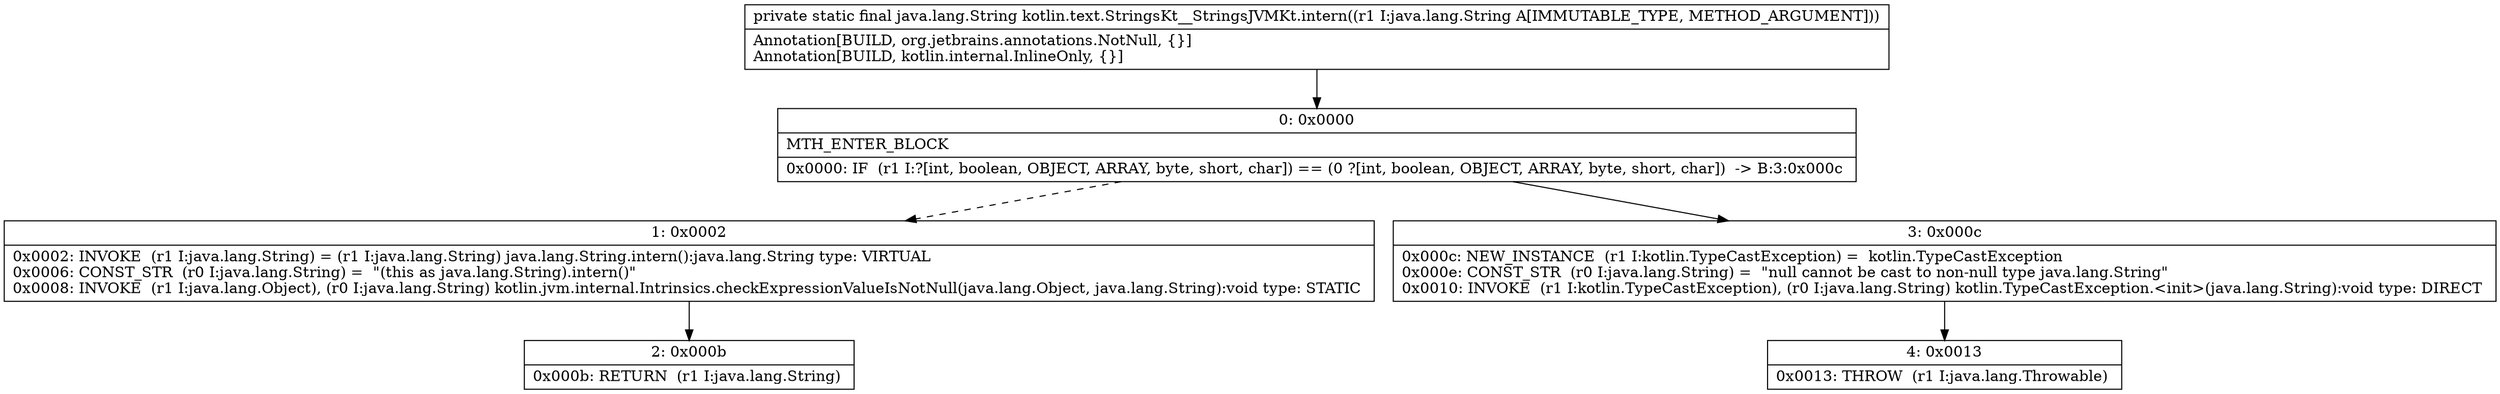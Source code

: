 digraph "CFG forkotlin.text.StringsKt__StringsJVMKt.intern(Ljava\/lang\/String;)Ljava\/lang\/String;" {
Node_0 [shape=record,label="{0\:\ 0x0000|MTH_ENTER_BLOCK\l|0x0000: IF  (r1 I:?[int, boolean, OBJECT, ARRAY, byte, short, char]) == (0 ?[int, boolean, OBJECT, ARRAY, byte, short, char])  \-\> B:3:0x000c \l}"];
Node_1 [shape=record,label="{1\:\ 0x0002|0x0002: INVOKE  (r1 I:java.lang.String) = (r1 I:java.lang.String) java.lang.String.intern():java.lang.String type: VIRTUAL \l0x0006: CONST_STR  (r0 I:java.lang.String) =  \"(this as java.lang.String).intern()\" \l0x0008: INVOKE  (r1 I:java.lang.Object), (r0 I:java.lang.String) kotlin.jvm.internal.Intrinsics.checkExpressionValueIsNotNull(java.lang.Object, java.lang.String):void type: STATIC \l}"];
Node_2 [shape=record,label="{2\:\ 0x000b|0x000b: RETURN  (r1 I:java.lang.String) \l}"];
Node_3 [shape=record,label="{3\:\ 0x000c|0x000c: NEW_INSTANCE  (r1 I:kotlin.TypeCastException) =  kotlin.TypeCastException \l0x000e: CONST_STR  (r0 I:java.lang.String) =  \"null cannot be cast to non\-null type java.lang.String\" \l0x0010: INVOKE  (r1 I:kotlin.TypeCastException), (r0 I:java.lang.String) kotlin.TypeCastException.\<init\>(java.lang.String):void type: DIRECT \l}"];
Node_4 [shape=record,label="{4\:\ 0x0013|0x0013: THROW  (r1 I:java.lang.Throwable) \l}"];
MethodNode[shape=record,label="{private static final java.lang.String kotlin.text.StringsKt__StringsJVMKt.intern((r1 I:java.lang.String A[IMMUTABLE_TYPE, METHOD_ARGUMENT]))  | Annotation[BUILD, org.jetbrains.annotations.NotNull, \{\}]\lAnnotation[BUILD, kotlin.internal.InlineOnly, \{\}]\l}"];
MethodNode -> Node_0;
Node_0 -> Node_1[style=dashed];
Node_0 -> Node_3;
Node_1 -> Node_2;
Node_3 -> Node_4;
}

